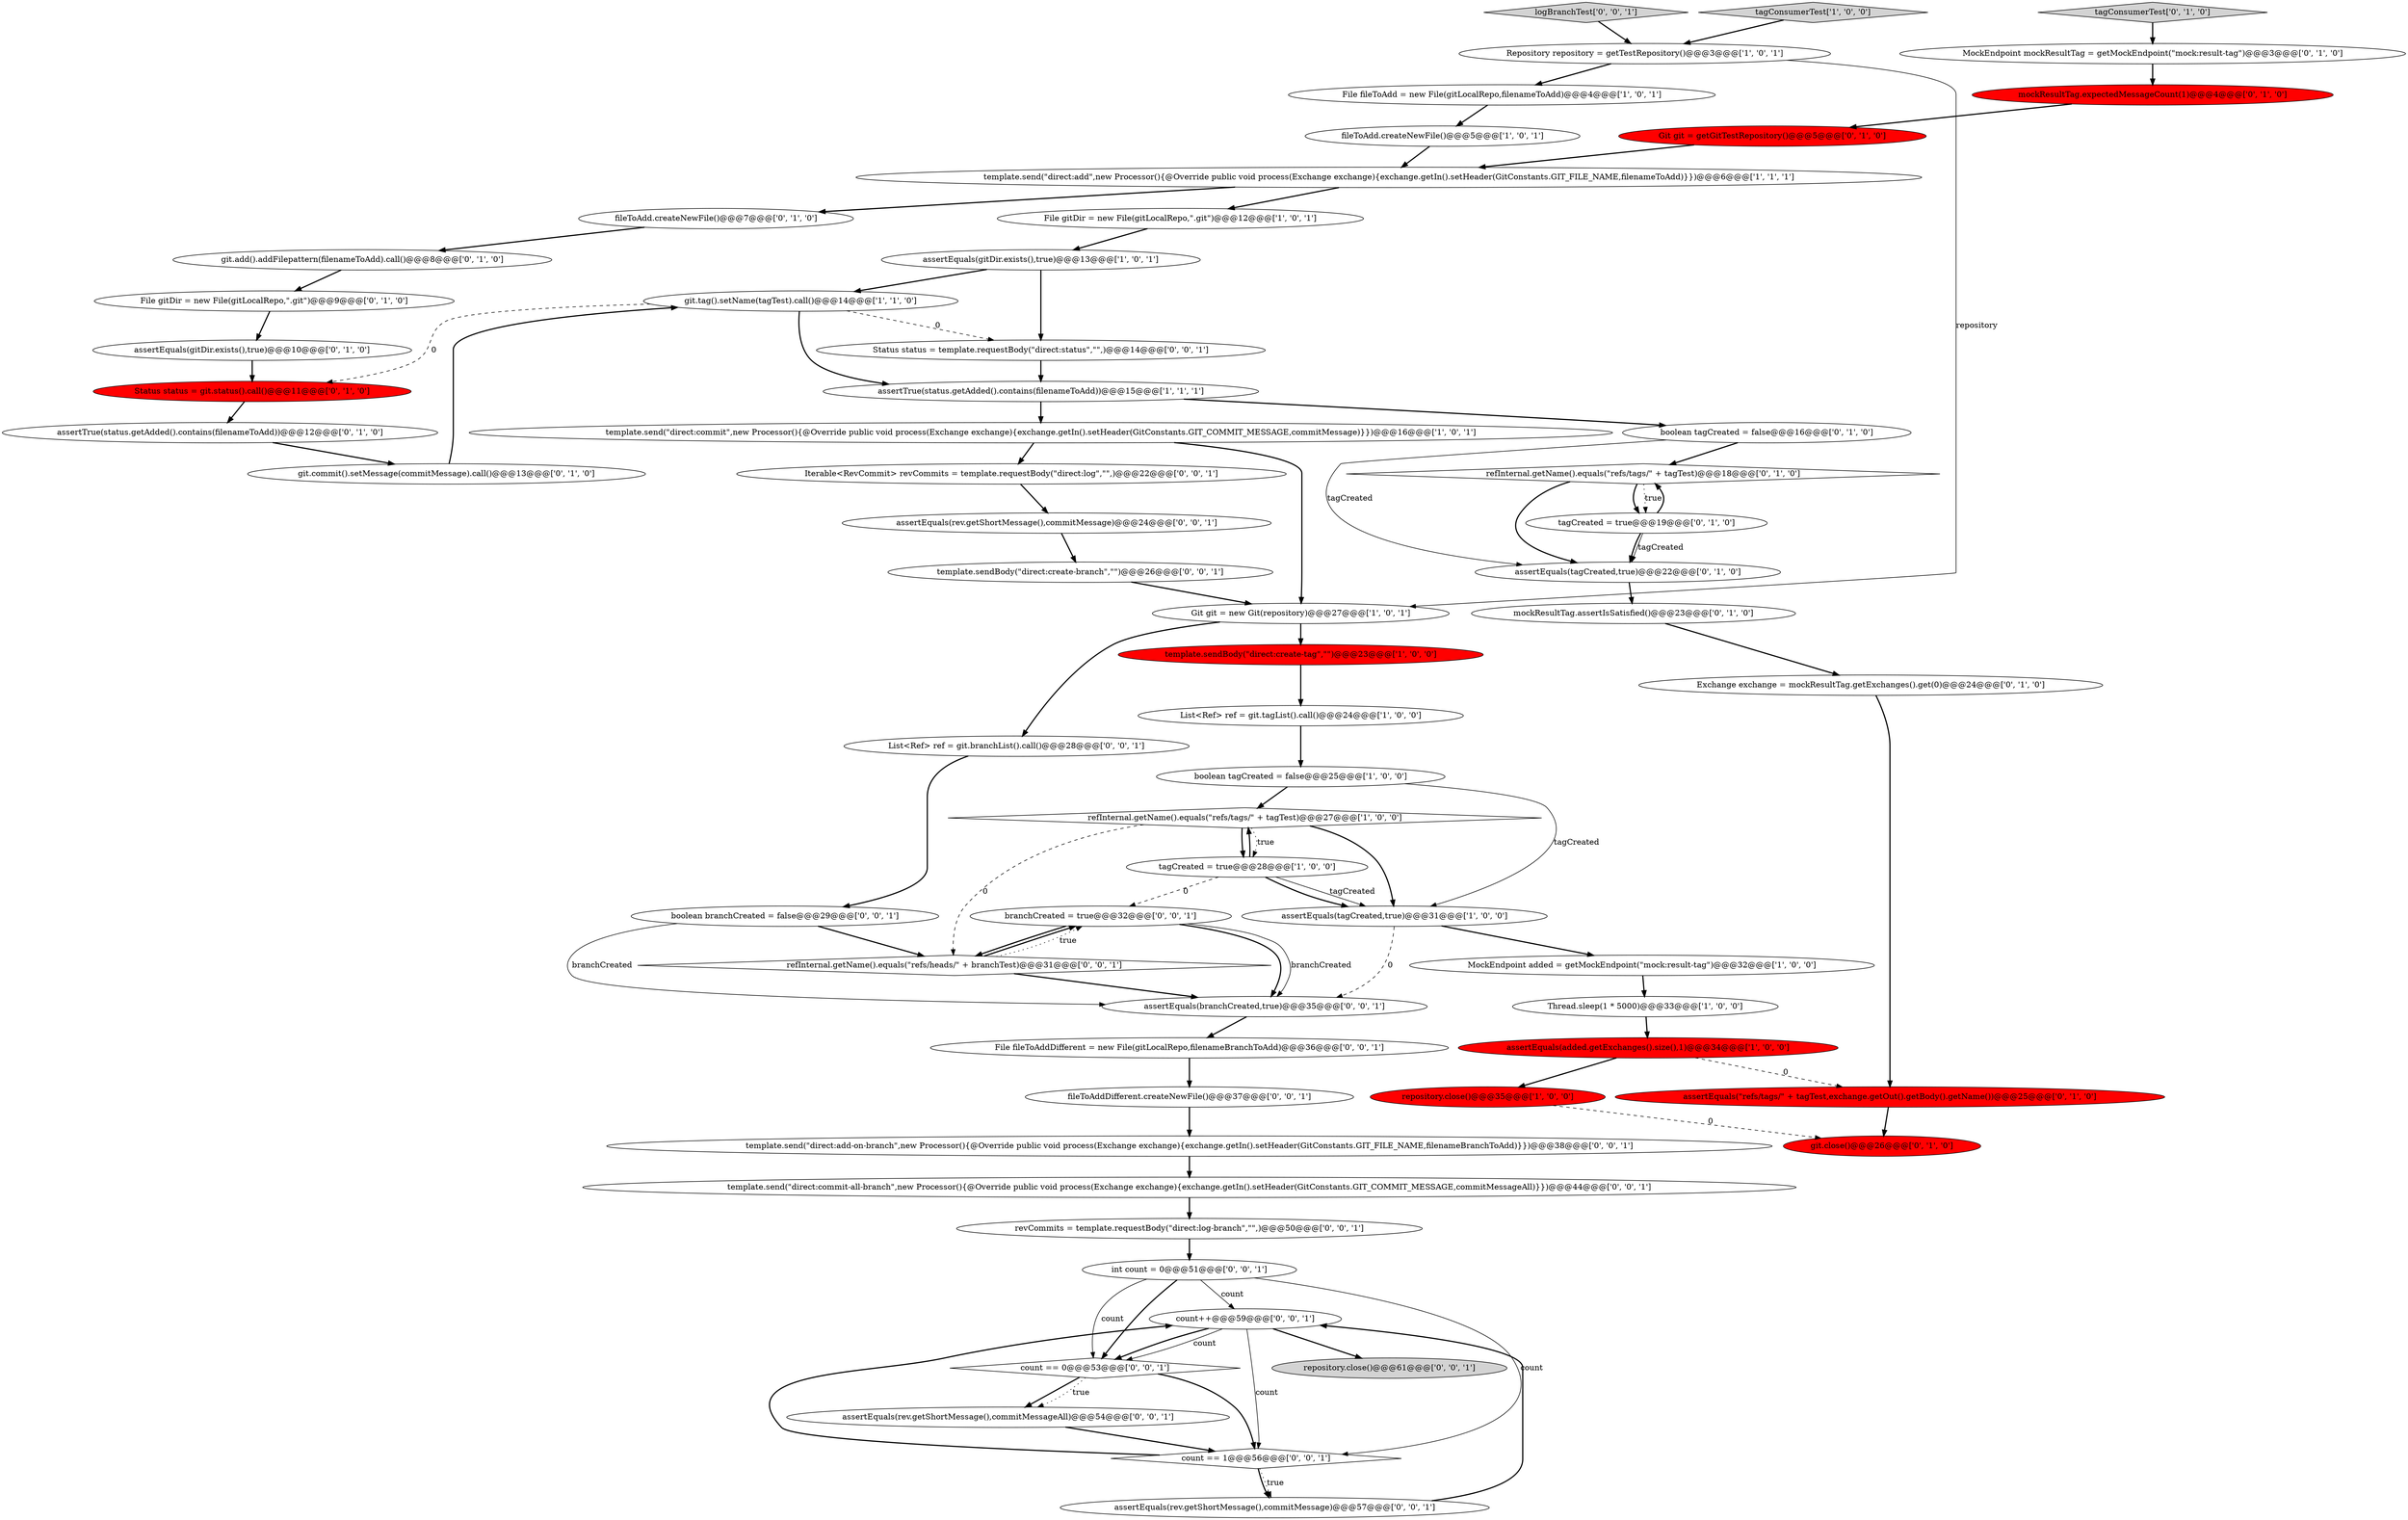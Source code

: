 digraph {
24 [style = filled, label = "assertEquals(tagCreated,true)@@@22@@@['0', '1', '0']", fillcolor = white, shape = ellipse image = "AAA0AAABBB2BBB"];
29 [style = filled, label = "Git git = getGitTestRepository()@@@5@@@['0', '1', '0']", fillcolor = red, shape = ellipse image = "AAA1AAABBB2BBB"];
54 [style = filled, label = "Iterable<RevCommit> revCommits = template.requestBody(\"direct:log\",\"\",)@@@22@@@['0', '0', '1']", fillcolor = white, shape = ellipse image = "AAA0AAABBB3BBB"];
22 [style = filled, label = "refInternal.getName().equals(\"refs/tags/\" + tagTest)@@@18@@@['0', '1', '0']", fillcolor = white, shape = diamond image = "AAA0AAABBB2BBB"];
48 [style = filled, label = "branchCreated = true@@@32@@@['0', '0', '1']", fillcolor = white, shape = ellipse image = "AAA0AAABBB3BBB"];
23 [style = filled, label = "git.add().addFilepattern(filenameToAdd).call()@@@8@@@['0', '1', '0']", fillcolor = white, shape = ellipse image = "AAA0AAABBB2BBB"];
31 [style = filled, label = "assertEquals(gitDir.exists(),true)@@@10@@@['0', '1', '0']", fillcolor = white, shape = ellipse image = "AAA0AAABBB2BBB"];
1 [style = filled, label = "template.send(\"direct:commit\",new Processor(){@Override public void process(Exchange exchange){exchange.getIn().setHeader(GitConstants.GIT_COMMIT_MESSAGE,commitMessage)}})@@@16@@@['1', '0', '1']", fillcolor = white, shape = ellipse image = "AAA0AAABBB1BBB"];
7 [style = filled, label = "File fileToAdd = new File(gitLocalRepo,filenameToAdd)@@@4@@@['1', '0', '1']", fillcolor = white, shape = ellipse image = "AAA0AAABBB1BBB"];
33 [style = filled, label = "tagCreated = true@@@19@@@['0', '1', '0']", fillcolor = white, shape = ellipse image = "AAA0AAABBB2BBB"];
52 [style = filled, label = "template.send(\"direct:commit-all-branch\",new Processor(){@Override public void process(Exchange exchange){exchange.getIn().setHeader(GitConstants.GIT_COMMIT_MESSAGE,commitMessageAll)}})@@@44@@@['0', '0', '1']", fillcolor = white, shape = ellipse image = "AAA0AAABBB3BBB"];
38 [style = filled, label = "tagConsumerTest['0', '1', '0']", fillcolor = lightgray, shape = diamond image = "AAA0AAABBB2BBB"];
12 [style = filled, label = "tagCreated = true@@@28@@@['1', '0', '0']", fillcolor = white, shape = ellipse image = "AAA0AAABBB1BBB"];
49 [style = filled, label = "template.sendBody(\"direct:create-branch\",\"\")@@@26@@@['0', '0', '1']", fillcolor = white, shape = ellipse image = "AAA0AAABBB3BBB"];
26 [style = filled, label = "assertEquals(\"refs/tags/\" + tagTest,exchange.getOut().getBody().getName())@@@25@@@['0', '1', '0']", fillcolor = red, shape = ellipse image = "AAA1AAABBB2BBB"];
3 [style = filled, label = "MockEndpoint added = getMockEndpoint(\"mock:result-tag\")@@@32@@@['1', '0', '0']", fillcolor = white, shape = ellipse image = "AAA0AAABBB1BBB"];
11 [style = filled, label = "git.tag().setName(tagTest).call()@@@14@@@['1', '1', '0']", fillcolor = white, shape = ellipse image = "AAA0AAABBB1BBB"];
53 [style = filled, label = "count++@@@59@@@['0', '0', '1']", fillcolor = white, shape = ellipse image = "AAA0AAABBB3BBB"];
2 [style = filled, label = "assertEquals(gitDir.exists(),true)@@@13@@@['1', '0', '1']", fillcolor = white, shape = ellipse image = "AAA0AAABBB1BBB"];
56 [style = filled, label = "List<Ref> ref = git.branchList().call()@@@28@@@['0', '0', '1']", fillcolor = white, shape = ellipse image = "AAA0AAABBB3BBB"];
47 [style = filled, label = "refInternal.getName().equals(\"refs/heads/\" + branchTest)@@@31@@@['0', '0', '1']", fillcolor = white, shape = diamond image = "AAA0AAABBB3BBB"];
35 [style = filled, label = "Exchange exchange = mockResultTag.getExchanges().get(0)@@@24@@@['0', '1', '0']", fillcolor = white, shape = ellipse image = "AAA0AAABBB2BBB"];
59 [style = filled, label = "assertEquals(rev.getShortMessage(),commitMessage)@@@57@@@['0', '0', '1']", fillcolor = white, shape = ellipse image = "AAA0AAABBB3BBB"];
5 [style = filled, label = "Git git = new Git(repository)@@@27@@@['1', '0', '1']", fillcolor = white, shape = ellipse image = "AAA0AAABBB1BBB"];
8 [style = filled, label = "List<Ref> ref = git.tagList().call()@@@24@@@['1', '0', '0']", fillcolor = white, shape = ellipse image = "AAA0AAABBB1BBB"];
4 [style = filled, label = "template.send(\"direct:add\",new Processor(){@Override public void process(Exchange exchange){exchange.getIn().setHeader(GitConstants.GIT_FILE_NAME,filenameToAdd)}})@@@6@@@['1', '1', '1']", fillcolor = white, shape = ellipse image = "AAA0AAABBB1BBB"];
36 [style = filled, label = "mockResultTag.expectedMessageCount(1)@@@4@@@['0', '1', '0']", fillcolor = red, shape = ellipse image = "AAA1AAABBB2BBB"];
57 [style = filled, label = "File fileToAddDifferent = new File(gitLocalRepo,filenameBranchToAdd)@@@36@@@['0', '0', '1']", fillcolor = white, shape = ellipse image = "AAA0AAABBB3BBB"];
60 [style = filled, label = "assertEquals(rev.getShortMessage(),commitMessage)@@@24@@@['0', '0', '1']", fillcolor = white, shape = ellipse image = "AAA0AAABBB3BBB"];
16 [style = filled, label = "template.sendBody(\"direct:create-tag\",\"\")@@@23@@@['1', '0', '0']", fillcolor = red, shape = ellipse image = "AAA1AAABBB1BBB"];
55 [style = filled, label = "assertEquals(branchCreated,true)@@@35@@@['0', '0', '1']", fillcolor = white, shape = ellipse image = "AAA0AAABBB3BBB"];
37 [style = filled, label = "git.close()@@@26@@@['0', '1', '0']", fillcolor = red, shape = ellipse image = "AAA1AAABBB2BBB"];
6 [style = filled, label = "Repository repository = getTestRepository()@@@3@@@['1', '0', '1']", fillcolor = white, shape = ellipse image = "AAA0AAABBB1BBB"];
42 [style = filled, label = "revCommits = template.requestBody(\"direct:log-branch\",\"\",)@@@50@@@['0', '0', '1']", fillcolor = white, shape = ellipse image = "AAA0AAABBB3BBB"];
32 [style = filled, label = "assertTrue(status.getAdded().contains(filenameToAdd))@@@12@@@['0', '1', '0']", fillcolor = white, shape = ellipse image = "AAA0AAABBB2BBB"];
15 [style = filled, label = "fileToAdd.createNewFile()@@@5@@@['1', '0', '1']", fillcolor = white, shape = ellipse image = "AAA0AAABBB1BBB"];
18 [style = filled, label = "repository.close()@@@35@@@['1', '0', '0']", fillcolor = red, shape = ellipse image = "AAA1AAABBB1BBB"];
19 [style = filled, label = "File gitDir = new File(gitLocalRepo,\".git\")@@@12@@@['1', '0', '1']", fillcolor = white, shape = ellipse image = "AAA0AAABBB1BBB"];
50 [style = filled, label = "Status status = template.requestBody(\"direct:status\",\"\",)@@@14@@@['0', '0', '1']", fillcolor = white, shape = ellipse image = "AAA0AAABBB3BBB"];
39 [style = filled, label = "git.commit().setMessage(commitMessage).call()@@@13@@@['0', '1', '0']", fillcolor = white, shape = ellipse image = "AAA0AAABBB2BBB"];
9 [style = filled, label = "refInternal.getName().equals(\"refs/tags/\" + tagTest)@@@27@@@['1', '0', '0']", fillcolor = white, shape = diamond image = "AAA0AAABBB1BBB"];
45 [style = filled, label = "assertEquals(rev.getShortMessage(),commitMessageAll)@@@54@@@['0', '0', '1']", fillcolor = white, shape = ellipse image = "AAA0AAABBB3BBB"];
51 [style = filled, label = "boolean branchCreated = false@@@29@@@['0', '0', '1']", fillcolor = white, shape = ellipse image = "AAA0AAABBB3BBB"];
17 [style = filled, label = "boolean tagCreated = false@@@25@@@['1', '0', '0']", fillcolor = white, shape = ellipse image = "AAA0AAABBB1BBB"];
30 [style = filled, label = "boolean tagCreated = false@@@16@@@['0', '1', '0']", fillcolor = white, shape = ellipse image = "AAA0AAABBB2BBB"];
10 [style = filled, label = "assertEquals(added.getExchanges().size(),1)@@@34@@@['1', '0', '0']", fillcolor = red, shape = ellipse image = "AAA1AAABBB1BBB"];
44 [style = filled, label = "fileToAddDifferent.createNewFile()@@@37@@@['0', '0', '1']", fillcolor = white, shape = ellipse image = "AAA0AAABBB3BBB"];
58 [style = filled, label = "int count = 0@@@51@@@['0', '0', '1']", fillcolor = white, shape = ellipse image = "AAA0AAABBB3BBB"];
61 [style = filled, label = "count == 0@@@53@@@['0', '0', '1']", fillcolor = white, shape = diamond image = "AAA0AAABBB3BBB"];
43 [style = filled, label = "count == 1@@@56@@@['0', '0', '1']", fillcolor = white, shape = diamond image = "AAA0AAABBB3BBB"];
40 [style = filled, label = "template.send(\"direct:add-on-branch\",new Processor(){@Override public void process(Exchange exchange){exchange.getIn().setHeader(GitConstants.GIT_FILE_NAME,filenameBranchToAdd)}})@@@38@@@['0', '0', '1']", fillcolor = white, shape = ellipse image = "AAA0AAABBB3BBB"];
14 [style = filled, label = "tagConsumerTest['1', '0', '0']", fillcolor = lightgray, shape = diamond image = "AAA0AAABBB1BBB"];
28 [style = filled, label = "fileToAdd.createNewFile()@@@7@@@['0', '1', '0']", fillcolor = white, shape = ellipse image = "AAA0AAABBB2BBB"];
41 [style = filled, label = "logBranchTest['0', '0', '1']", fillcolor = lightgray, shape = diamond image = "AAA0AAABBB3BBB"];
21 [style = filled, label = "mockResultTag.assertIsSatisfied()@@@23@@@['0', '1', '0']", fillcolor = white, shape = ellipse image = "AAA0AAABBB2BBB"];
34 [style = filled, label = "File gitDir = new File(gitLocalRepo,\".git\")@@@9@@@['0', '1', '0']", fillcolor = white, shape = ellipse image = "AAA0AAABBB2BBB"];
13 [style = filled, label = "Thread.sleep(1 * 5000)@@@33@@@['1', '0', '0']", fillcolor = white, shape = ellipse image = "AAA0AAABBB1BBB"];
25 [style = filled, label = "Status status = git.status().call()@@@11@@@['0', '1', '0']", fillcolor = red, shape = ellipse image = "AAA1AAABBB2BBB"];
20 [style = filled, label = "assertTrue(status.getAdded().contains(filenameToAdd))@@@15@@@['1', '1', '1']", fillcolor = white, shape = ellipse image = "AAA0AAABBB1BBB"];
27 [style = filled, label = "MockEndpoint mockResultTag = getMockEndpoint(\"mock:result-tag\")@@@3@@@['0', '1', '0']", fillcolor = white, shape = ellipse image = "AAA0AAABBB2BBB"];
46 [style = filled, label = "repository.close()@@@61@@@['0', '0', '1']", fillcolor = lightgray, shape = ellipse image = "AAA0AAABBB3BBB"];
0 [style = filled, label = "assertEquals(tagCreated,true)@@@31@@@['1', '0', '0']", fillcolor = white, shape = ellipse image = "AAA0AAABBB1BBB"];
1->5 [style = bold, label=""];
61->45 [style = bold, label=""];
12->0 [style = solid, label="tagCreated"];
9->12 [style = dotted, label="true"];
61->43 [style = bold, label=""];
36->29 [style = bold, label=""];
17->9 [style = bold, label=""];
17->0 [style = solid, label="tagCreated"];
51->55 [style = solid, label="branchCreated"];
12->9 [style = bold, label=""];
55->57 [style = bold, label=""];
45->43 [style = bold, label=""];
24->21 [style = bold, label=""];
0->55 [style = dashed, label="0"];
58->53 [style = solid, label="count"];
51->47 [style = bold, label=""];
43->53 [style = bold, label=""];
21->35 [style = bold, label=""];
0->3 [style = bold, label=""];
22->33 [style = bold, label=""];
47->48 [style = bold, label=""];
54->60 [style = bold, label=""];
40->52 [style = bold, label=""];
4->19 [style = bold, label=""];
22->33 [style = dotted, label="true"];
34->31 [style = bold, label=""];
41->6 [style = bold, label=""];
19->2 [style = bold, label=""];
43->59 [style = dotted, label="true"];
56->51 [style = bold, label=""];
8->17 [style = bold, label=""];
53->43 [style = solid, label="count"];
52->42 [style = bold, label=""];
30->24 [style = solid, label="tagCreated"];
48->55 [style = bold, label=""];
18->37 [style = dashed, label="0"];
26->37 [style = bold, label=""];
58->43 [style = solid, label="count"];
49->5 [style = bold, label=""];
6->7 [style = bold, label=""];
12->48 [style = dashed, label="0"];
14->6 [style = bold, label=""];
13->10 [style = bold, label=""];
10->18 [style = bold, label=""];
58->61 [style = bold, label=""];
43->59 [style = bold, label=""];
31->25 [style = bold, label=""];
47->48 [style = dotted, label="true"];
16->8 [style = bold, label=""];
6->5 [style = solid, label="repository"];
38->27 [style = bold, label=""];
48->55 [style = solid, label="branchCreated"];
20->1 [style = bold, label=""];
53->61 [style = solid, label="count"];
59->53 [style = bold, label=""];
60->49 [style = bold, label=""];
5->16 [style = bold, label=""];
53->46 [style = bold, label=""];
42->58 [style = bold, label=""];
28->23 [style = bold, label=""];
33->24 [style = bold, label=""];
1->54 [style = bold, label=""];
11->25 [style = dashed, label="0"];
7->15 [style = bold, label=""];
32->39 [style = bold, label=""];
9->12 [style = bold, label=""];
35->26 [style = bold, label=""];
2->11 [style = bold, label=""];
58->61 [style = solid, label="count"];
33->22 [style = bold, label=""];
11->20 [style = bold, label=""];
53->61 [style = bold, label=""];
29->4 [style = bold, label=""];
27->36 [style = bold, label=""];
30->22 [style = bold, label=""];
9->0 [style = bold, label=""];
5->56 [style = bold, label=""];
11->50 [style = dashed, label="0"];
50->20 [style = bold, label=""];
25->32 [style = bold, label=""];
44->40 [style = bold, label=""];
39->11 [style = bold, label=""];
12->0 [style = bold, label=""];
2->50 [style = bold, label=""];
4->28 [style = bold, label=""];
9->47 [style = dashed, label="0"];
10->26 [style = dashed, label="0"];
47->55 [style = bold, label=""];
33->24 [style = solid, label="tagCreated"];
48->47 [style = bold, label=""];
15->4 [style = bold, label=""];
3->13 [style = bold, label=""];
23->34 [style = bold, label=""];
57->44 [style = bold, label=""];
61->45 [style = dotted, label="true"];
22->24 [style = bold, label=""];
20->30 [style = bold, label=""];
}
